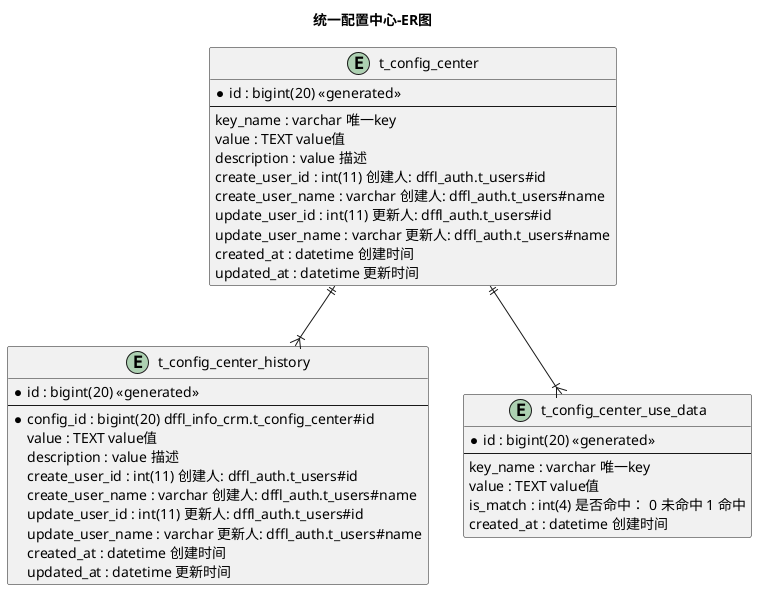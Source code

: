 @startuml
title 统一配置中心-ER图

entity "t_config_center" as config_center {
  *id : bigint(20) <<generated>>
  --
    key_name : varchar 唯一key
    value : TEXT value值
    description : value 描述
    create_user_id : int(11) 创建人: dffl_auth.t_users#id
    create_user_name : varchar 创建人: dffl_auth.t_users#name 
    update_user_id : int(11) 更新人: dffl_auth.t_users#id
    update_user_name : varchar 更新人: dffl_auth.t_users#name 
    created_at : datetime 创建时间
    updated_at : datetime 更新时间
}

entity "t_config_center_history" as config_center_history {
  *id : bigint(20) <<generated>>
  --
  *config_id : bigint(20) dffl_info_crm.t_config_center#id
    value : TEXT value值
    description : value 描述
    create_user_id : int(11) 创建人: dffl_auth.t_users#id
    create_user_name : varchar 创建人: dffl_auth.t_users#name 
    update_user_id : int(11) 更新人: dffl_auth.t_users#id
    update_user_name : varchar 更新人: dffl_auth.t_users#name 
    created_at : datetime 创建时间
    updated_at : datetime 更新时间
}


entity "t_config_center_use_data" as config_center_use_data {
  *id : bigint(20) <<generated>>
  --
    key_name : varchar 唯一key
    value : TEXT value值
    is_match : int(4) 是否命中： 0 未命中 1 命中
    created_at : datetime 创建时间
}



' config_center:config_center_history = 1:N
config_center ||--|{ config_center_history


' config_center:config_center_use_data = 1:N
config_center ||--|{ config_center_use_data


@enduml

